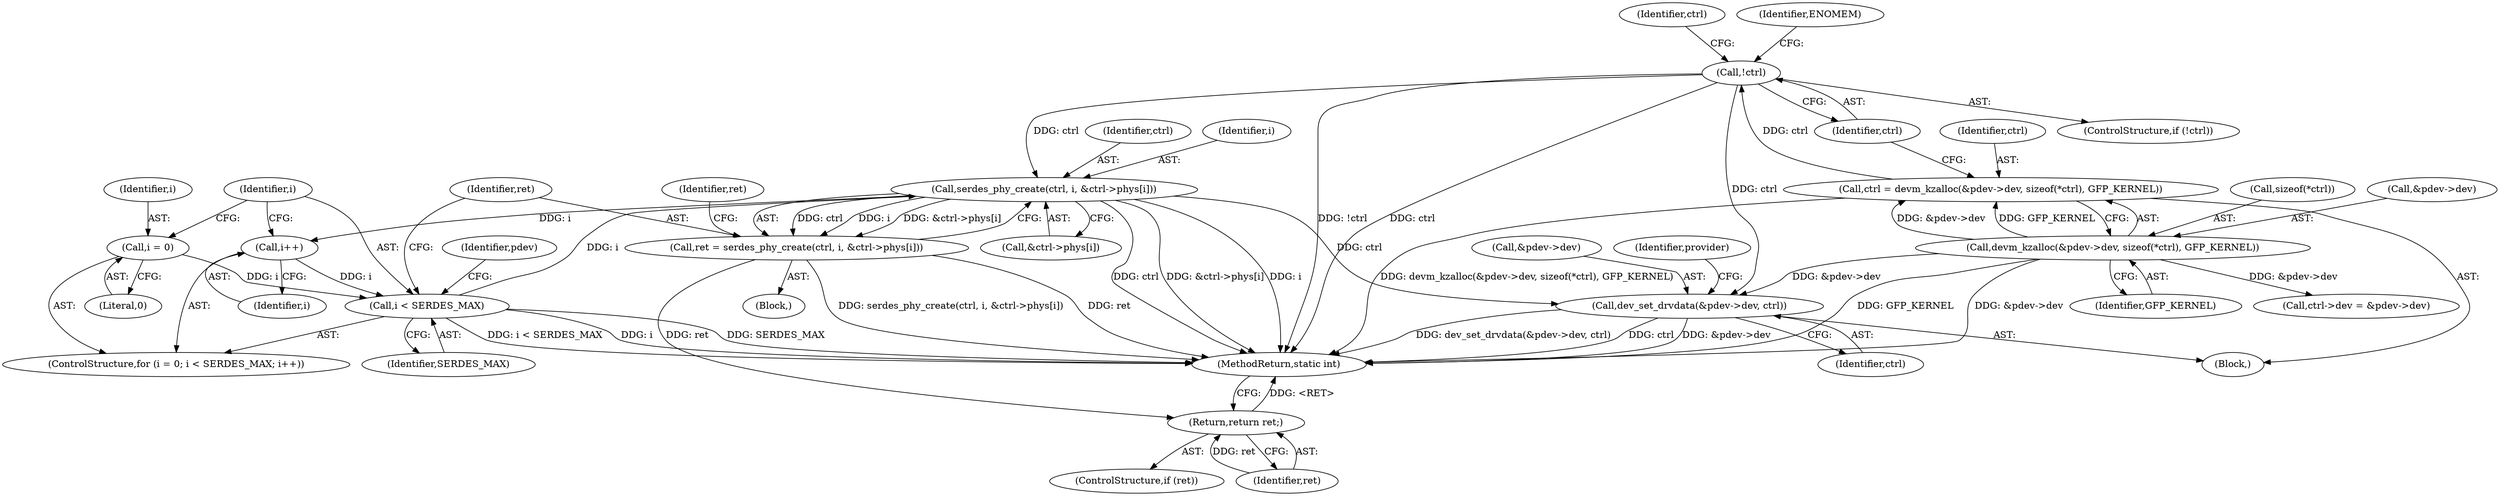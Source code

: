 digraph "0_linux_6acb47d1a318e5b3b7115354ebc4ea060c59d3a1@API" {
"1000166" [label="(Call,serdes_phy_create(ctrl, i, &ctrl->phys[i]))"];
"1000119" [label="(Call,!ctrl)"];
"1000107" [label="(Call,ctrl = devm_kzalloc(&pdev->dev, sizeof(*ctrl), GFP_KERNEL))"];
"1000109" [label="(Call,devm_kzalloc(&pdev->dev, sizeof(*ctrl), GFP_KERNEL))"];
"1000158" [label="(Call,i < SERDES_MAX)"];
"1000155" [label="(Call,i = 0)"];
"1000161" [label="(Call,i++)"];
"1000166" [label="(Call,serdes_phy_create(ctrl, i, &ctrl->phys[i]))"];
"1000164" [label="(Call,ret = serdes_phy_create(ctrl, i, &ctrl->phys[i]))"];
"1000177" [label="(Return,return ret;)"];
"1000179" [label="(Call,dev_set_drvdata(&pdev->dev, ctrl))"];
"1000118" [label="(ControlStructure,if (!ctrl))"];
"1000175" [label="(ControlStructure,if (ret))"];
"1000161" [label="(Call,i++)"];
"1000119" [label="(Call,!ctrl)"];
"1000158" [label="(Call,i < SERDES_MAX)"];
"1000165" [label="(Identifier,ret)"];
"1000163" [label="(Block,)"];
"1000114" [label="(Call,sizeof(*ctrl))"];
"1000169" [label="(Call,&ctrl->phys[i])"];
"1000160" [label="(Identifier,SERDES_MAX)"];
"1000159" [label="(Identifier,i)"];
"1000162" [label="(Identifier,i)"];
"1000120" [label="(Identifier,ctrl)"];
"1000167" [label="(Identifier,ctrl)"];
"1000156" [label="(Identifier,i)"];
"1000157" [label="(Literal,0)"];
"1000180" [label="(Call,&pdev->dev)"];
"1000155" [label="(Call,i = 0)"];
"1000102" [label="(Block,)"];
"1000126" [label="(Identifier,ctrl)"];
"1000186" [label="(Identifier,provider)"];
"1000117" [label="(Identifier,GFP_KERNEL)"];
"1000176" [label="(Identifier,ret)"];
"1000110" [label="(Call,&pdev->dev)"];
"1000168" [label="(Identifier,i)"];
"1000166" [label="(Call,serdes_phy_create(ctrl, i, &ctrl->phys[i]))"];
"1000123" [label="(Identifier,ENOMEM)"];
"1000124" [label="(Call,ctrl->dev = &pdev->dev)"];
"1000107" [label="(Call,ctrl = devm_kzalloc(&pdev->dev, sizeof(*ctrl), GFP_KERNEL))"];
"1000184" [label="(Identifier,ctrl)"];
"1000109" [label="(Call,devm_kzalloc(&pdev->dev, sizeof(*ctrl), GFP_KERNEL))"];
"1000178" [label="(Identifier,ret)"];
"1000177" [label="(Return,return ret;)"];
"1000164" [label="(Call,ret = serdes_phy_create(ctrl, i, &ctrl->phys[i]))"];
"1000182" [label="(Identifier,pdev)"];
"1000179" [label="(Call,dev_set_drvdata(&pdev->dev, ctrl))"];
"1000195" [label="(MethodReturn,static int)"];
"1000108" [label="(Identifier,ctrl)"];
"1000154" [label="(ControlStructure,for (i = 0; i < SERDES_MAX; i++))"];
"1000166" -> "1000164"  [label="AST: "];
"1000166" -> "1000169"  [label="CFG: "];
"1000167" -> "1000166"  [label="AST: "];
"1000168" -> "1000166"  [label="AST: "];
"1000169" -> "1000166"  [label="AST: "];
"1000164" -> "1000166"  [label="CFG: "];
"1000166" -> "1000195"  [label="DDG: &ctrl->phys[i]"];
"1000166" -> "1000195"  [label="DDG: i"];
"1000166" -> "1000195"  [label="DDG: ctrl"];
"1000166" -> "1000161"  [label="DDG: i"];
"1000166" -> "1000164"  [label="DDG: ctrl"];
"1000166" -> "1000164"  [label="DDG: i"];
"1000166" -> "1000164"  [label="DDG: &ctrl->phys[i]"];
"1000119" -> "1000166"  [label="DDG: ctrl"];
"1000158" -> "1000166"  [label="DDG: i"];
"1000166" -> "1000179"  [label="DDG: ctrl"];
"1000119" -> "1000118"  [label="AST: "];
"1000119" -> "1000120"  [label="CFG: "];
"1000120" -> "1000119"  [label="AST: "];
"1000123" -> "1000119"  [label="CFG: "];
"1000126" -> "1000119"  [label="CFG: "];
"1000119" -> "1000195"  [label="DDG: !ctrl"];
"1000119" -> "1000195"  [label="DDG: ctrl"];
"1000107" -> "1000119"  [label="DDG: ctrl"];
"1000119" -> "1000179"  [label="DDG: ctrl"];
"1000107" -> "1000102"  [label="AST: "];
"1000107" -> "1000109"  [label="CFG: "];
"1000108" -> "1000107"  [label="AST: "];
"1000109" -> "1000107"  [label="AST: "];
"1000120" -> "1000107"  [label="CFG: "];
"1000107" -> "1000195"  [label="DDG: devm_kzalloc(&pdev->dev, sizeof(*ctrl), GFP_KERNEL)"];
"1000109" -> "1000107"  [label="DDG: &pdev->dev"];
"1000109" -> "1000107"  [label="DDG: GFP_KERNEL"];
"1000109" -> "1000117"  [label="CFG: "];
"1000110" -> "1000109"  [label="AST: "];
"1000114" -> "1000109"  [label="AST: "];
"1000117" -> "1000109"  [label="AST: "];
"1000109" -> "1000195"  [label="DDG: GFP_KERNEL"];
"1000109" -> "1000195"  [label="DDG: &pdev->dev"];
"1000109" -> "1000124"  [label="DDG: &pdev->dev"];
"1000109" -> "1000179"  [label="DDG: &pdev->dev"];
"1000158" -> "1000154"  [label="AST: "];
"1000158" -> "1000160"  [label="CFG: "];
"1000159" -> "1000158"  [label="AST: "];
"1000160" -> "1000158"  [label="AST: "];
"1000165" -> "1000158"  [label="CFG: "];
"1000182" -> "1000158"  [label="CFG: "];
"1000158" -> "1000195"  [label="DDG: i"];
"1000158" -> "1000195"  [label="DDG: SERDES_MAX"];
"1000158" -> "1000195"  [label="DDG: i < SERDES_MAX"];
"1000155" -> "1000158"  [label="DDG: i"];
"1000161" -> "1000158"  [label="DDG: i"];
"1000155" -> "1000154"  [label="AST: "];
"1000155" -> "1000157"  [label="CFG: "];
"1000156" -> "1000155"  [label="AST: "];
"1000157" -> "1000155"  [label="AST: "];
"1000159" -> "1000155"  [label="CFG: "];
"1000161" -> "1000154"  [label="AST: "];
"1000161" -> "1000162"  [label="CFG: "];
"1000162" -> "1000161"  [label="AST: "];
"1000159" -> "1000161"  [label="CFG: "];
"1000164" -> "1000163"  [label="AST: "];
"1000165" -> "1000164"  [label="AST: "];
"1000176" -> "1000164"  [label="CFG: "];
"1000164" -> "1000195"  [label="DDG: serdes_phy_create(ctrl, i, &ctrl->phys[i])"];
"1000164" -> "1000195"  [label="DDG: ret"];
"1000164" -> "1000177"  [label="DDG: ret"];
"1000177" -> "1000175"  [label="AST: "];
"1000177" -> "1000178"  [label="CFG: "];
"1000178" -> "1000177"  [label="AST: "];
"1000195" -> "1000177"  [label="CFG: "];
"1000177" -> "1000195"  [label="DDG: <RET>"];
"1000178" -> "1000177"  [label="DDG: ret"];
"1000179" -> "1000102"  [label="AST: "];
"1000179" -> "1000184"  [label="CFG: "];
"1000180" -> "1000179"  [label="AST: "];
"1000184" -> "1000179"  [label="AST: "];
"1000186" -> "1000179"  [label="CFG: "];
"1000179" -> "1000195"  [label="DDG: dev_set_drvdata(&pdev->dev, ctrl)"];
"1000179" -> "1000195"  [label="DDG: ctrl"];
"1000179" -> "1000195"  [label="DDG: &pdev->dev"];
}
